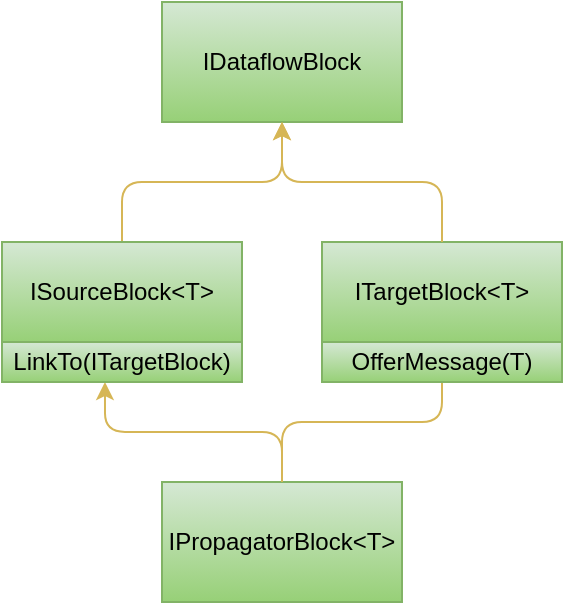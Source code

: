 <mxfile version="14.5.1" type="device"><diagram id="3q91CCxa4i15-_kcxyfn" name="Page-1"><mxGraphModel dx="1089" dy="970" grid="1" gridSize="10" guides="1" tooltips="1" connect="1" arrows="1" fold="1" page="1" pageScale="1" pageWidth="827" pageHeight="1169" math="0" shadow="0"><root><mxCell id="0"/><mxCell id="1" parent="0"/><mxCell id="WCyg2DJci-cz1gPFQjpg-14" value="IDataflowBlock" style="rounded=0;whiteSpace=wrap;html=1;fillColor=#d5e8d4;strokeColor=#82b366;gradientColor=#97d077;" vertex="1" parent="1"><mxGeometry x="320" y="200" width="120" height="60" as="geometry"/></mxCell><mxCell id="WCyg2DJci-cz1gPFQjpg-16" value="ITargetBlock&amp;lt;T&amp;gt;" style="rounded=0;whiteSpace=wrap;html=1;fillColor=#d5e8d4;strokeColor=#82b366;gradientColor=#97d077;" vertex="1" parent="1"><mxGeometry x="400" y="320" width="120" height="50" as="geometry"/></mxCell><mxCell id="WCyg2DJci-cz1gPFQjpg-17" value="" style="endArrow=classic;html=1;edgeStyle=orthogonalEdgeStyle;fillColor=#fff2cc;strokeColor=#d6b656;gradientColor=#ffd966;" edge="1" parent="1" source="WCyg2DJci-cz1gPFQjpg-15" target="WCyg2DJci-cz1gPFQjpg-14"><mxGeometry width="50" height="50" relative="1" as="geometry"><mxPoint x="390" y="520" as="sourcePoint"/><mxPoint x="440" y="470" as="targetPoint"/></mxGeometry></mxCell><mxCell id="WCyg2DJci-cz1gPFQjpg-18" value="" style="endArrow=classic;html=1;edgeStyle=orthogonalEdgeStyle;entryX=0.5;entryY=1;entryDx=0;entryDy=0;fillColor=#fff2cc;strokeColor=#d6b656;gradientColor=#ffd966;" edge="1" parent="1" source="WCyg2DJci-cz1gPFQjpg-16" target="WCyg2DJci-cz1gPFQjpg-14"><mxGeometry width="50" height="50" relative="1" as="geometry"><mxPoint x="300" y="480" as="sourcePoint"/><mxPoint x="380" y="420" as="targetPoint"/></mxGeometry></mxCell><mxCell id="WCyg2DJci-cz1gPFQjpg-19" value="IPropagatorBlock&amp;lt;T&amp;gt;" style="rounded=0;whiteSpace=wrap;html=1;fillColor=#d5e8d4;strokeColor=#82b366;gradientColor=#97d077;" vertex="1" parent="1"><mxGeometry x="320" y="440" width="120" height="60" as="geometry"/></mxCell><mxCell id="WCyg2DJci-cz1gPFQjpg-20" value="" style="endArrow=classic;html=1;edgeStyle=orthogonalEdgeStyle;fillColor=#fff2cc;strokeColor=#d6b656;gradientColor=#ffd966;entryX=0.5;entryY=1;entryDx=0;entryDy=0;exitX=0.5;exitY=0;exitDx=0;exitDy=0;" edge="1" parent="1" source="WCyg2DJci-cz1gPFQjpg-19" target="WCyg2DJci-cz1gPFQjpg-16"><mxGeometry width="50" height="50" relative="1" as="geometry"><mxPoint x="200" y="450" as="sourcePoint"/><mxPoint x="280" y="390" as="targetPoint"/><Array as="points"><mxPoint x="380" y="410"/><mxPoint x="460" y="410"/></Array></mxGeometry></mxCell><mxCell id="WCyg2DJci-cz1gPFQjpg-21" value="" style="endArrow=classic;html=1;edgeStyle=orthogonalEdgeStyle;fillColor=#fff2cc;strokeColor=#d6b656;gradientColor=#ffd966;exitX=0.5;exitY=0;exitDx=0;exitDy=0;entryX=0.429;entryY=1;entryDx=0;entryDy=0;entryPerimeter=0;" edge="1" parent="1" source="WCyg2DJci-cz1gPFQjpg-19" target="WCyg2DJci-cz1gPFQjpg-22"><mxGeometry width="50" height="50" relative="1" as="geometry"><mxPoint x="330" y="430" as="sourcePoint"/><mxPoint x="280" y="430" as="targetPoint"/><Array as="points"><mxPoint x="380" y="415"/><mxPoint x="292" y="415"/></Array></mxGeometry></mxCell><mxCell id="WCyg2DJci-cz1gPFQjpg-24" value="" style="group" vertex="1" connectable="0" parent="1"><mxGeometry x="240" y="320" width="120" height="70" as="geometry"/></mxCell><mxCell id="WCyg2DJci-cz1gPFQjpg-15" value="ISourceBlock&amp;lt;T&amp;gt;" style="rounded=0;whiteSpace=wrap;html=1;fillColor=#d5e8d4;strokeColor=#82b366;gradientColor=#97d077;" vertex="1" parent="WCyg2DJci-cz1gPFQjpg-24"><mxGeometry width="120" height="50" as="geometry"/></mxCell><mxCell id="WCyg2DJci-cz1gPFQjpg-22" value="LinkTo(ITargetBlock)" style="rounded=0;whiteSpace=wrap;html=1;fillColor=#d5e8d4;strokeColor=#82b366;gradientColor=#97d077;" vertex="1" parent="WCyg2DJci-cz1gPFQjpg-24"><mxGeometry y="50" width="120" height="20" as="geometry"/></mxCell><mxCell id="WCyg2DJci-cz1gPFQjpg-28" value="OfferMessage(T)" style="rounded=0;whiteSpace=wrap;html=1;fillColor=#d5e8d4;strokeColor=#82b366;gradientColor=#97d077;" vertex="1" parent="1"><mxGeometry x="400" y="370" width="120" height="20" as="geometry"/></mxCell></root></mxGraphModel></diagram></mxfile>